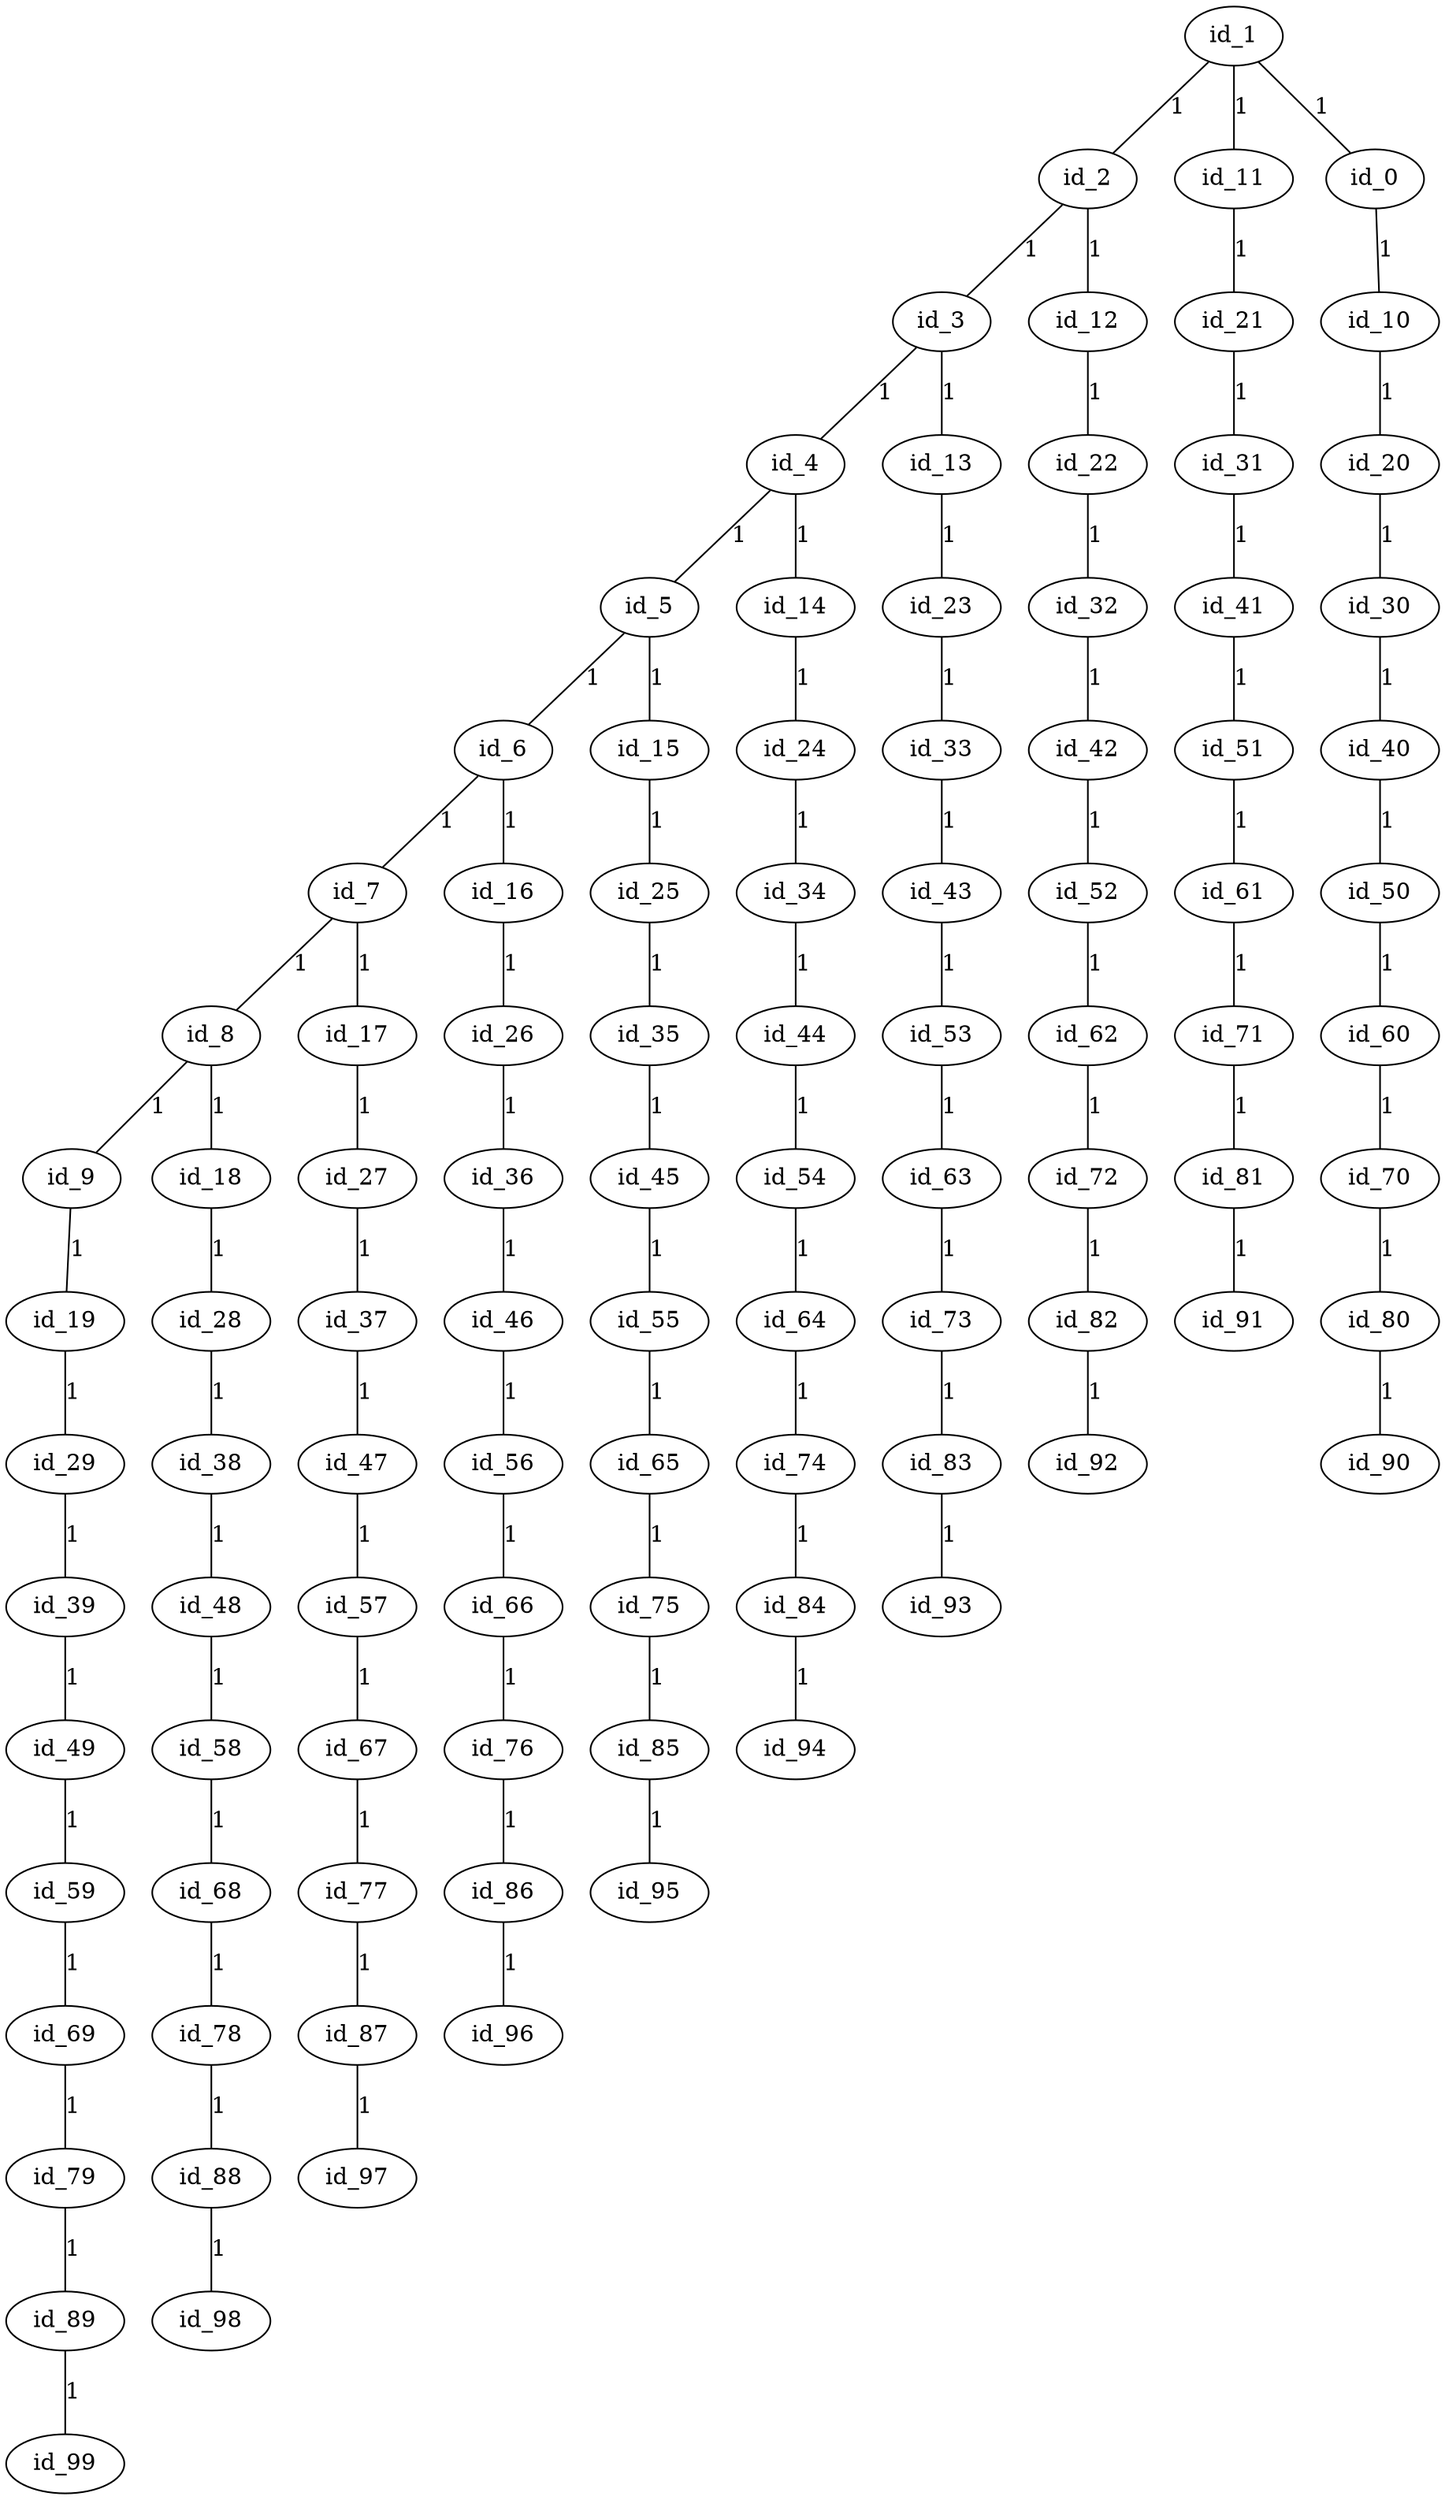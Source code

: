 graph GR{
id_2;
id_11;
id_10;
id_3;
id_12;
id_21;
id_20;
id_4;
id_13;
id_22;
id_31;
id_30;
id_5;
id_14;
id_23;
id_32;
id_41;
id_40;
id_6;
id_15;
id_24;
id_33;
id_42;
id_51;
id_50;
id_7;
id_16;
id_25;
id_34;
id_43;
id_52;
id_61;
id_60;
id_8;
id_17;
id_26;
id_35;
id_44;
id_53;
id_62;
id_71;
id_70;
id_9;
id_18;
id_27;
id_36;
id_45;
id_54;
id_63;
id_72;
id_81;
id_80;
id_19;
id_28;
id_37;
id_46;
id_55;
id_64;
id_73;
id_82;
id_91;
id_90;
id_29;
id_38;
id_47;
id_56;
id_65;
id_74;
id_83;
id_92;
id_39;
id_48;
id_57;
id_66;
id_75;
id_84;
id_93;
id_49;
id_58;
id_67;
id_76;
id_85;
id_94;
id_59;
id_68;
id_77;
id_86;
id_95;
id_69;
id_78;
id_87;
id_96;
id_79;
id_88;
id_97;
id_89;
id_98;
id_99;
id_1;
id_1;
id_1;
id_1;
id_1--id_0[label=1];
id_1--id_2[label=1];
id_1--id_11[label=1];
id_0--id_10[label=1];
id_2--id_3[label=1];
id_2--id_12[label=1];
id_11--id_21[label=1];
id_10--id_20[label=1];
id_3--id_4[label=1];
id_3--id_13[label=1];
id_12--id_22[label=1];
id_21--id_31[label=1];
id_20--id_30[label=1];
id_4--id_5[label=1];
id_4--id_14[label=1];
id_13--id_23[label=1];
id_22--id_32[label=1];
id_31--id_41[label=1];
id_30--id_40[label=1];
id_5--id_6[label=1];
id_5--id_15[label=1];
id_14--id_24[label=1];
id_23--id_33[label=1];
id_32--id_42[label=1];
id_41--id_51[label=1];
id_40--id_50[label=1];
id_6--id_7[label=1];
id_6--id_16[label=1];
id_15--id_25[label=1];
id_24--id_34[label=1];
id_33--id_43[label=1];
id_42--id_52[label=1];
id_51--id_61[label=1];
id_50--id_60[label=1];
id_7--id_8[label=1];
id_7--id_17[label=1];
id_16--id_26[label=1];
id_25--id_35[label=1];
id_34--id_44[label=1];
id_43--id_53[label=1];
id_52--id_62[label=1];
id_61--id_71[label=1];
id_60--id_70[label=1];
id_8--id_9[label=1];
id_8--id_18[label=1];
id_17--id_27[label=1];
id_26--id_36[label=1];
id_35--id_45[label=1];
id_44--id_54[label=1];
id_53--id_63[label=1];
id_62--id_72[label=1];
id_71--id_81[label=1];
id_70--id_80[label=1];
id_9--id_19[label=1];
id_18--id_28[label=1];
id_27--id_37[label=1];
id_36--id_46[label=1];
id_45--id_55[label=1];
id_54--id_64[label=1];
id_63--id_73[label=1];
id_72--id_82[label=1];
id_81--id_91[label=1];
id_80--id_90[label=1];
id_19--id_29[label=1];
id_28--id_38[label=1];
id_37--id_47[label=1];
id_46--id_56[label=1];
id_55--id_65[label=1];
id_64--id_74[label=1];
id_73--id_83[label=1];
id_82--id_92[label=1];
id_29--id_39[label=1];
id_38--id_48[label=1];
id_47--id_57[label=1];
id_56--id_66[label=1];
id_65--id_75[label=1];
id_74--id_84[label=1];
id_83--id_93[label=1];
id_39--id_49[label=1];
id_48--id_58[label=1];
id_57--id_67[label=1];
id_66--id_76[label=1];
id_75--id_85[label=1];
id_84--id_94[label=1];
id_49--id_59[label=1];
id_58--id_68[label=1];
id_67--id_77[label=1];
id_76--id_86[label=1];
id_85--id_95[label=1];
id_59--id_69[label=1];
id_68--id_78[label=1];
id_77--id_87[label=1];
id_86--id_96[label=1];
id_69--id_79[label=1];
id_78--id_88[label=1];
id_87--id_97[label=1];
id_79--id_89[label=1];
id_88--id_98[label=1];
id_89--id_99[label=1];
}